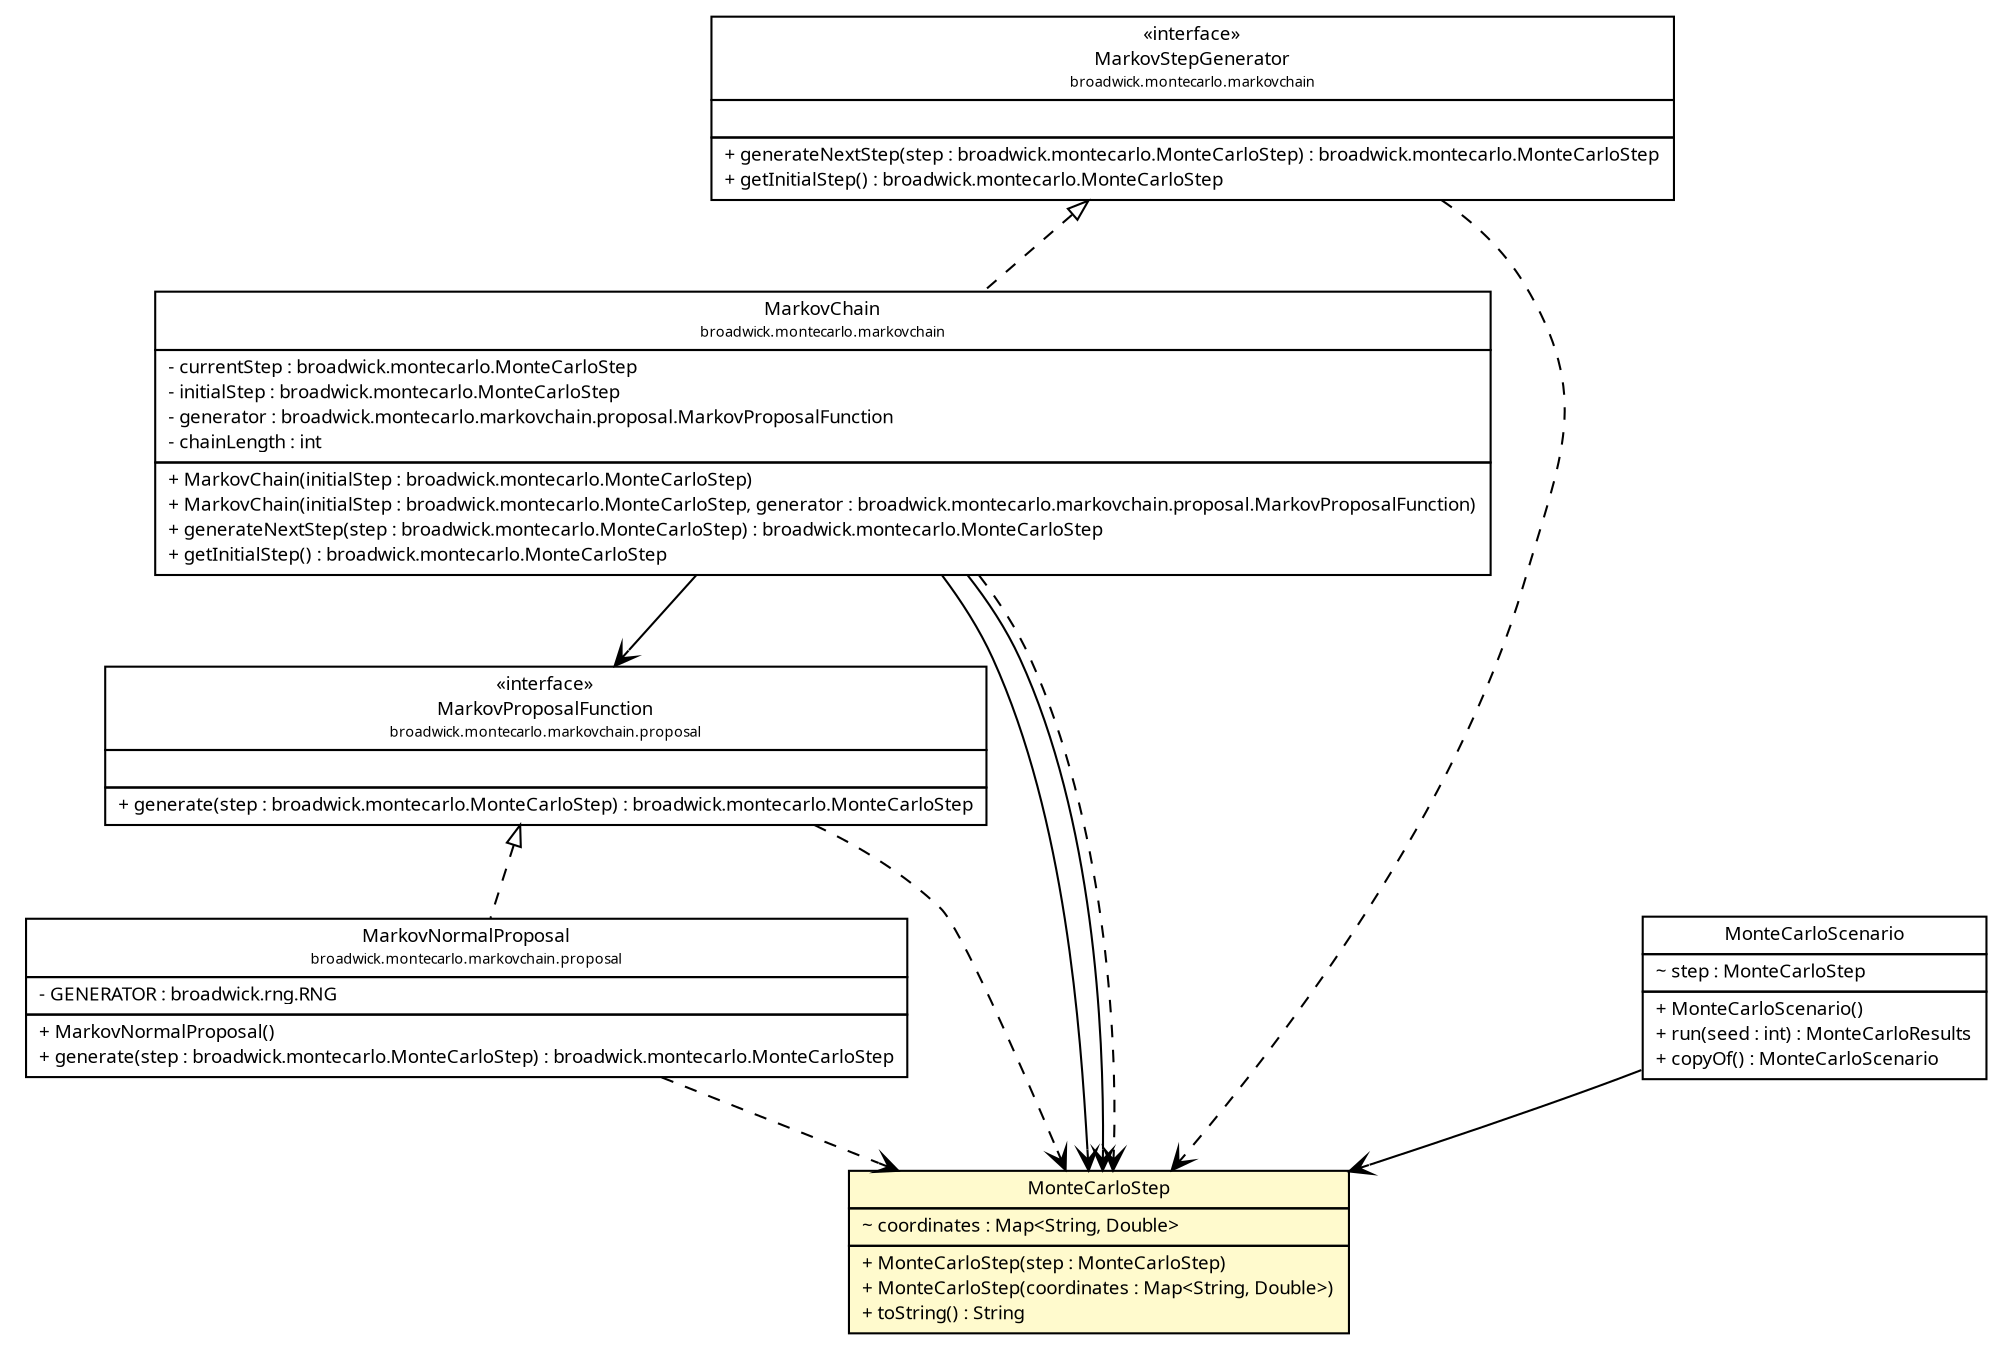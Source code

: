 #!/usr/local/bin/dot
#
# Class diagram 
# Generated by UMLGraph version R5_6 (http://www.umlgraph.org/)
#

digraph G {
	edge [fontname="Trebuchet MS",fontsize=10,labelfontname="Trebuchet MS",labelfontsize=10];
	node [fontname="Trebuchet MS",fontsize=10,shape=plaintext];
	nodesep=0.25;
	ranksep=0.5;
	// broadwick.montecarlo.markovchain.MarkovStepGenerator
	c19164 [label=<<table title="broadwick.montecarlo.markovchain.MarkovStepGenerator" border="0" cellborder="1" cellspacing="0" cellpadding="2" port="p" href="./markovchain/MarkovStepGenerator.html">
		<tr><td><table border="0" cellspacing="0" cellpadding="1">
<tr><td align="center" balign="center"> &#171;interface&#187; </td></tr>
<tr><td align="center" balign="center"><font face="Trebuchet MS"> MarkovStepGenerator </font></td></tr>
<tr><td align="center" balign="center"><font face="Trebuchet MS" point-size="7.0"> broadwick.montecarlo.markovchain </font></td></tr>
		</table></td></tr>
		<tr><td><table border="0" cellspacing="0" cellpadding="1">
<tr><td align="left" balign="left">  </td></tr>
		</table></td></tr>
		<tr><td><table border="0" cellspacing="0" cellpadding="1">
<tr><td align="left" balign="left"><font face="Trebuchet MS" point-size="9.0"> + generateNextStep(step : broadwick.montecarlo.MonteCarloStep) : broadwick.montecarlo.MonteCarloStep </font></td></tr>
<tr><td align="left" balign="left"><font face="Trebuchet MS" point-size="9.0"> + getInitialStep() : broadwick.montecarlo.MonteCarloStep </font></td></tr>
		</table></td></tr>
		</table>>, URL="./markovchain/MarkovStepGenerator.html", fontname="Trebuchet MS", fontcolor="black", fontsize=9.0];
	// broadwick.montecarlo.markovchain.MarkovChain
	c19166 [label=<<table title="broadwick.montecarlo.markovchain.MarkovChain" border="0" cellborder="1" cellspacing="0" cellpadding="2" port="p" href="./markovchain/MarkovChain.html">
		<tr><td><table border="0" cellspacing="0" cellpadding="1">
<tr><td align="center" balign="center"><font face="Trebuchet MS"> MarkovChain </font></td></tr>
<tr><td align="center" balign="center"><font face="Trebuchet MS" point-size="7.0"> broadwick.montecarlo.markovchain </font></td></tr>
		</table></td></tr>
		<tr><td><table border="0" cellspacing="0" cellpadding="1">
<tr><td align="left" balign="left"> - currentStep : broadwick.montecarlo.MonteCarloStep </td></tr>
<tr><td align="left" balign="left"> - initialStep : broadwick.montecarlo.MonteCarloStep </td></tr>
<tr><td align="left" balign="left"> - generator : broadwick.montecarlo.markovchain.proposal.MarkovProposalFunction </td></tr>
<tr><td align="left" balign="left"> - chainLength : int </td></tr>
		</table></td></tr>
		<tr><td><table border="0" cellspacing="0" cellpadding="1">
<tr><td align="left" balign="left"> + MarkovChain(initialStep : broadwick.montecarlo.MonteCarloStep) </td></tr>
<tr><td align="left" balign="left"> + MarkovChain(initialStep : broadwick.montecarlo.MonteCarloStep, generator : broadwick.montecarlo.markovchain.proposal.MarkovProposalFunction) </td></tr>
<tr><td align="left" balign="left"> + generateNextStep(step : broadwick.montecarlo.MonteCarloStep) : broadwick.montecarlo.MonteCarloStep </td></tr>
<tr><td align="left" balign="left"> + getInitialStep() : broadwick.montecarlo.MonteCarloStep </td></tr>
		</table></td></tr>
		</table>>, URL="./markovchain/MarkovChain.html", fontname="Trebuchet MS", fontcolor="black", fontsize=9.0];
	// broadwick.montecarlo.markovchain.proposal.MarkovProposalFunction
	c19168 [label=<<table title="broadwick.montecarlo.markovchain.proposal.MarkovProposalFunction" border="0" cellborder="1" cellspacing="0" cellpadding="2" port="p" href="./markovchain/proposal/MarkovProposalFunction.html">
		<tr><td><table border="0" cellspacing="0" cellpadding="1">
<tr><td align="center" balign="center"> &#171;interface&#187; </td></tr>
<tr><td align="center" balign="center"><font face="Trebuchet MS"> MarkovProposalFunction </font></td></tr>
<tr><td align="center" balign="center"><font face="Trebuchet MS" point-size="7.0"> broadwick.montecarlo.markovchain.proposal </font></td></tr>
		</table></td></tr>
		<tr><td><table border="0" cellspacing="0" cellpadding="1">
<tr><td align="left" balign="left">  </td></tr>
		</table></td></tr>
		<tr><td><table border="0" cellspacing="0" cellpadding="1">
<tr><td align="left" balign="left"><font face="Trebuchet MS" point-size="9.0"> + generate(step : broadwick.montecarlo.MonteCarloStep) : broadwick.montecarlo.MonteCarloStep </font></td></tr>
		</table></td></tr>
		</table>>, URL="./markovchain/proposal/MarkovProposalFunction.html", fontname="Trebuchet MS", fontcolor="black", fontsize=9.0];
	// broadwick.montecarlo.markovchain.proposal.MarkovNormalProposal
	c19169 [label=<<table title="broadwick.montecarlo.markovchain.proposal.MarkovNormalProposal" border="0" cellborder="1" cellspacing="0" cellpadding="2" port="p" href="./markovchain/proposal/MarkovNormalProposal.html">
		<tr><td><table border="0" cellspacing="0" cellpadding="1">
<tr><td align="center" balign="center"><font face="Trebuchet MS"> MarkovNormalProposal </font></td></tr>
<tr><td align="center" balign="center"><font face="Trebuchet MS" point-size="7.0"> broadwick.montecarlo.markovchain.proposal </font></td></tr>
		</table></td></tr>
		<tr><td><table border="0" cellspacing="0" cellpadding="1">
<tr><td align="left" balign="left"> - GENERATOR : broadwick.rng.RNG </td></tr>
		</table></td></tr>
		<tr><td><table border="0" cellspacing="0" cellpadding="1">
<tr><td align="left" balign="left"> + MarkovNormalProposal() </td></tr>
<tr><td align="left" balign="left"> + generate(step : broadwick.montecarlo.MonteCarloStep) : broadwick.montecarlo.MonteCarloStep </td></tr>
		</table></td></tr>
		</table>>, URL="./markovchain/proposal/MarkovNormalProposal.html", fontname="Trebuchet MS", fontcolor="black", fontsize=9.0];
	// broadwick.montecarlo.MonteCarloStep
	c19173 [label=<<table title="broadwick.montecarlo.MonteCarloStep" border="0" cellborder="1" cellspacing="0" cellpadding="2" port="p" bgcolor="lemonChiffon" href="./MonteCarloStep.html">
		<tr><td><table border="0" cellspacing="0" cellpadding="1">
<tr><td align="center" balign="center"><font face="Trebuchet MS"> MonteCarloStep </font></td></tr>
		</table></td></tr>
		<tr><td><table border="0" cellspacing="0" cellpadding="1">
<tr><td align="left" balign="left"> ~ coordinates : Map&lt;String, Double&gt; </td></tr>
		</table></td></tr>
		<tr><td><table border="0" cellspacing="0" cellpadding="1">
<tr><td align="left" balign="left"> + MonteCarloStep(step : MonteCarloStep) </td></tr>
<tr><td align="left" balign="left"> + MonteCarloStep(coordinates : Map&lt;String, Double&gt;) </td></tr>
<tr><td align="left" balign="left"> + toString() : String </td></tr>
		</table></td></tr>
		</table>>, URL="./MonteCarloStep.html", fontname="Trebuchet MS", fontcolor="black", fontsize=9.0];
	// broadwick.montecarlo.MonteCarloScenario
	c19174 [label=<<table title="broadwick.montecarlo.MonteCarloScenario" border="0" cellborder="1" cellspacing="0" cellpadding="2" port="p" href="./MonteCarloScenario.html">
		<tr><td><table border="0" cellspacing="0" cellpadding="1">
<tr><td align="center" balign="center"><font face="Trebuchet MS"> MonteCarloScenario </font></td></tr>
		</table></td></tr>
		<tr><td><table border="0" cellspacing="0" cellpadding="1">
<tr><td align="left" balign="left"> ~ step : MonteCarloStep </td></tr>
		</table></td></tr>
		<tr><td><table border="0" cellspacing="0" cellpadding="1">
<tr><td align="left" balign="left"> + MonteCarloScenario() </td></tr>
<tr><td align="left" balign="left"><font face="Trebuchet MS" point-size="9.0"> + run(seed : int) : MonteCarloResults </font></td></tr>
<tr><td align="left" balign="left"> + copyOf() : MonteCarloScenario </td></tr>
		</table></td></tr>
		</table>>, URL="./MonteCarloScenario.html", fontname="Trebuchet MS", fontcolor="black", fontsize=9.0];
	//broadwick.montecarlo.markovchain.MarkovChain implements broadwick.montecarlo.markovchain.MarkovStepGenerator
	c19164:p -> c19166:p [dir=back,arrowtail=empty,style=dashed];
	//broadwick.montecarlo.markovchain.proposal.MarkovNormalProposal implements broadwick.montecarlo.markovchain.proposal.MarkovProposalFunction
	c19168:p -> c19169:p [dir=back,arrowtail=empty,style=dashed];
	// broadwick.montecarlo.markovchain.MarkovChain NAVASSOC broadwick.montecarlo.MonteCarloStep
	c19166:p -> c19173:p [taillabel="", label="", headlabel="", fontname="Trebuchet MS", fontcolor="black", fontsize=10.0, color="black", arrowhead=open];
	// broadwick.montecarlo.markovchain.MarkovChain NAVASSOC broadwick.montecarlo.MonteCarloStep
	c19166:p -> c19173:p [taillabel="", label="", headlabel="", fontname="Trebuchet MS", fontcolor="black", fontsize=10.0, color="black", arrowhead=open];
	// broadwick.montecarlo.markovchain.MarkovChain NAVASSOC broadwick.montecarlo.markovchain.proposal.MarkovProposalFunction
	c19166:p -> c19168:p [taillabel="", label="", headlabel="", fontname="Trebuchet MS", fontcolor="black", fontsize=10.0, color="black", arrowhead=open];
	// broadwick.montecarlo.MonteCarloScenario NAVASSOC broadwick.montecarlo.MonteCarloStep
	c19174:p -> c19173:p [taillabel="", label="", headlabel="", fontname="Trebuchet MS", fontcolor="black", fontsize=10.0, color="black", arrowhead=open];
	// broadwick.montecarlo.markovchain.MarkovStepGenerator DEPEND broadwick.montecarlo.MonteCarloStep
	c19164:p -> c19173:p [taillabel="", label="", headlabel="", fontname="Trebuchet MS", fontcolor="black", fontsize=10.0, color="black", arrowhead=open, style=dashed];
	// broadwick.montecarlo.markovchain.MarkovChain DEPEND broadwick.montecarlo.MonteCarloStep
	c19166:p -> c19173:p [taillabel="", label="", headlabel="", fontname="Trebuchet MS", fontcolor="black", fontsize=10.0, color="black", arrowhead=open, style=dashed];
	// broadwick.montecarlo.markovchain.proposal.MarkovProposalFunction DEPEND broadwick.montecarlo.MonteCarloStep
	c19168:p -> c19173:p [taillabel="", label="", headlabel="", fontname="Trebuchet MS", fontcolor="black", fontsize=10.0, color="black", arrowhead=open, style=dashed];
	// broadwick.montecarlo.markovchain.proposal.MarkovNormalProposal DEPEND broadwick.montecarlo.MonteCarloStep
	c19169:p -> c19173:p [taillabel="", label="", headlabel="", fontname="Trebuchet MS", fontcolor="black", fontsize=10.0, color="black", arrowhead=open, style=dashed];
}

